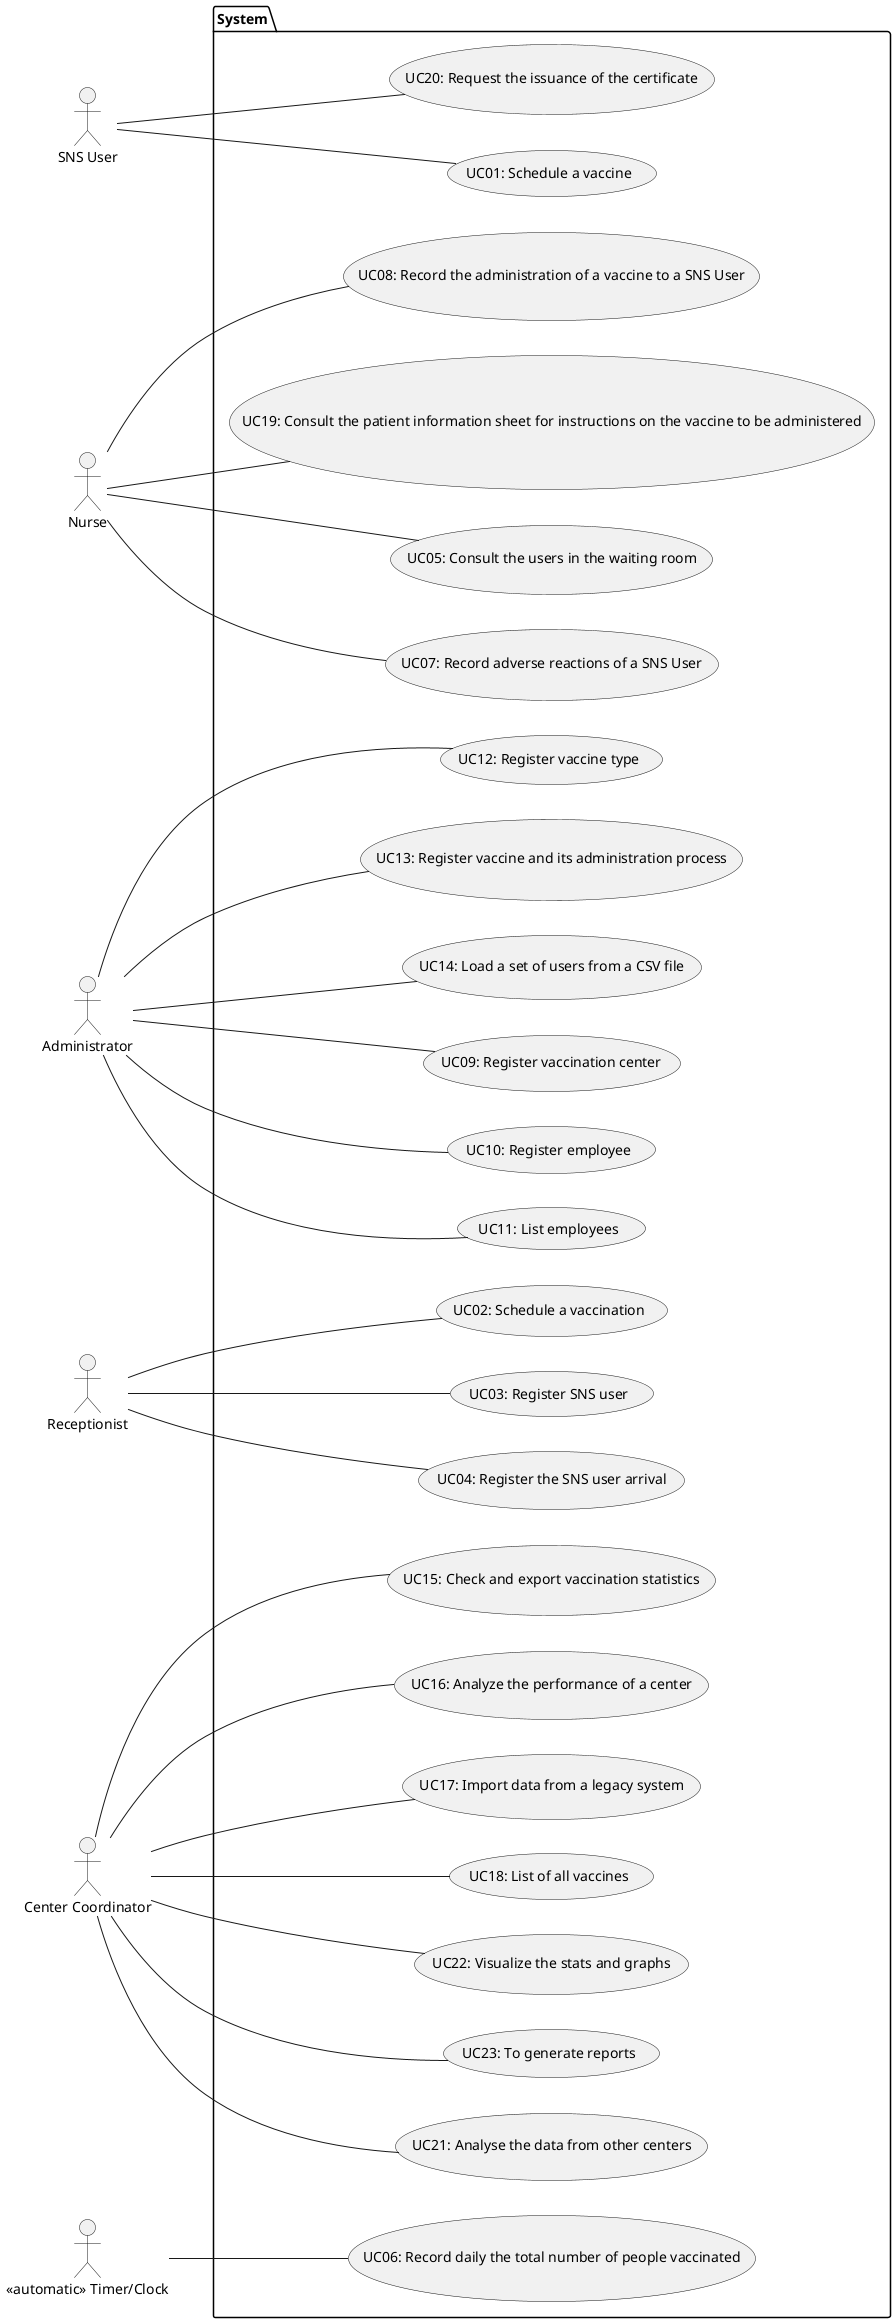 @startuml
left to right direction

:SNS User: as snsUser
:Nurse: as nurse
:Administrator: as admin
:Receptionist: as receptionist
:Center Coordinator: as centerCoordinator
:<<automatic>> Timer/Clock: as timer

package System {
    'US1 - Sprint C
    usecase "UC01: Schedule a vaccine" as UC1
    'US2 - Sprint C
    usecase "UC02: Schedule a vaccination" as UC2
    'US3 - Sprint B
    usecase "UC03: Register SNS user" as UC3
    'US4 - Sprint C
    usecase "UC04: Register the SNS user arrival" as UC4
    'US5 - Sprint C
    usecase "UC05: Consult the users in the waiting room" as UC5
    'US6 - Sprint D
    usecase "UC06: Record daily the total number of people vaccinated" as UC6
    'US7 - Sprint D
    usecase "UC07: Record adverse reactions of a SNS User" as UC7
    'US8 - Sprint D
    usecase "UC08: Record the administration of a vaccine to a SNS User" as UC8
    'US9 - Sprint B
    usecase "UC09: Register vaccination center" as UC9
    'US10 - Sprint B
    usecase "UC10: Register employee" as UC10
    'US11 - Sprint B
    usecase "UC11: List employees" as UC11
    'US12 - Sprint B
    usecase "UC12: Register vaccine type" as UC12
    'US13 - Sprint B
    usecase "UC13: Register vaccine and its administration process" as UC13
    'US14 - Sprint C
    usecase "UC14: Load a set of users from a CSV file" as UC14
    'US15 - Sprint D
    usecase "UC15: Check and export vaccination statistics" as UC15
    'US16 - Sprint D
    usecase "UC16: Analyze the performance of a center" as UC16
    'US17 - Sprint D
    usecase "UC17: Import data from a legacy system" as UC17
    'US18 - Sprint C
    usecase "UC18: List of all vaccines" as UC18
    usecase "UC19: Consult the patient information sheet for instructions on the vaccine to be administered" as UC19
    usecase "UC20: Request the issuance of the certificate" as UC20
    usecase "UC21: Analyse the data from other centers" as UC21
    usecase "UC22: Visualize the stats and graphs" as UC22
    usecase "UC23: To generate reports" as UC23
}

'------- Project Requirements --------

'US1 - Sprint C
snsUser -- UC1

'US2 - Sprint C
receptionist -- UC2
'US3 - Sprint B
receptionist -- UC3
'US4 - Sprint C
receptionist -- UC4

'US5 - Sprint C
nurse -- UC5
'US6 - Sprint D
timer -- UC6
'US7 - Sprint D
nurse -- UC7
'US8 - Sprint D
nurse -- UC8

'US9 - Sprint B
admin -- UC9
'US10 - Sprint B
admin -- UC10
'US11 - Sprint B
admin -- UC11
'US12 - Sprint B
admin -- UC12
'US13 - Sprint B
admin -- UC13
'US14 - Sprint C
admin -- UC14

'US15 - Sprint D
centerCoordinator -- UC15
'US16 - Sprint D
centerCoordinator -- UC16
'US17 - Sprint D
centerCoordinator -- UC17
'US18 - Sprint C
centerCoordinator -- UC18

'--------------------------

'------- Other UCs identified --------

nurse -- UC19

snsUser -- UC20

centerCoordinator -- UC21
centerCoordinator -- UC22
centerCoordinator -- UC23

'--------------------------

@enduml